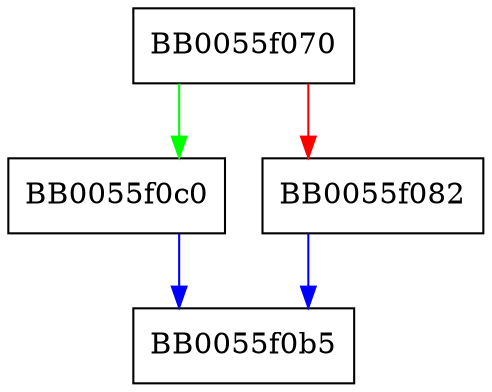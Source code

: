 digraph OSSL_CMP_SRV_CTX_init {
  node [shape="box"];
  graph [splines=ortho];
  BB0055f070 -> BB0055f0c0 [color="green"];
  BB0055f070 -> BB0055f082 [color="red"];
  BB0055f082 -> BB0055f0b5 [color="blue"];
  BB0055f0c0 -> BB0055f0b5 [color="blue"];
}